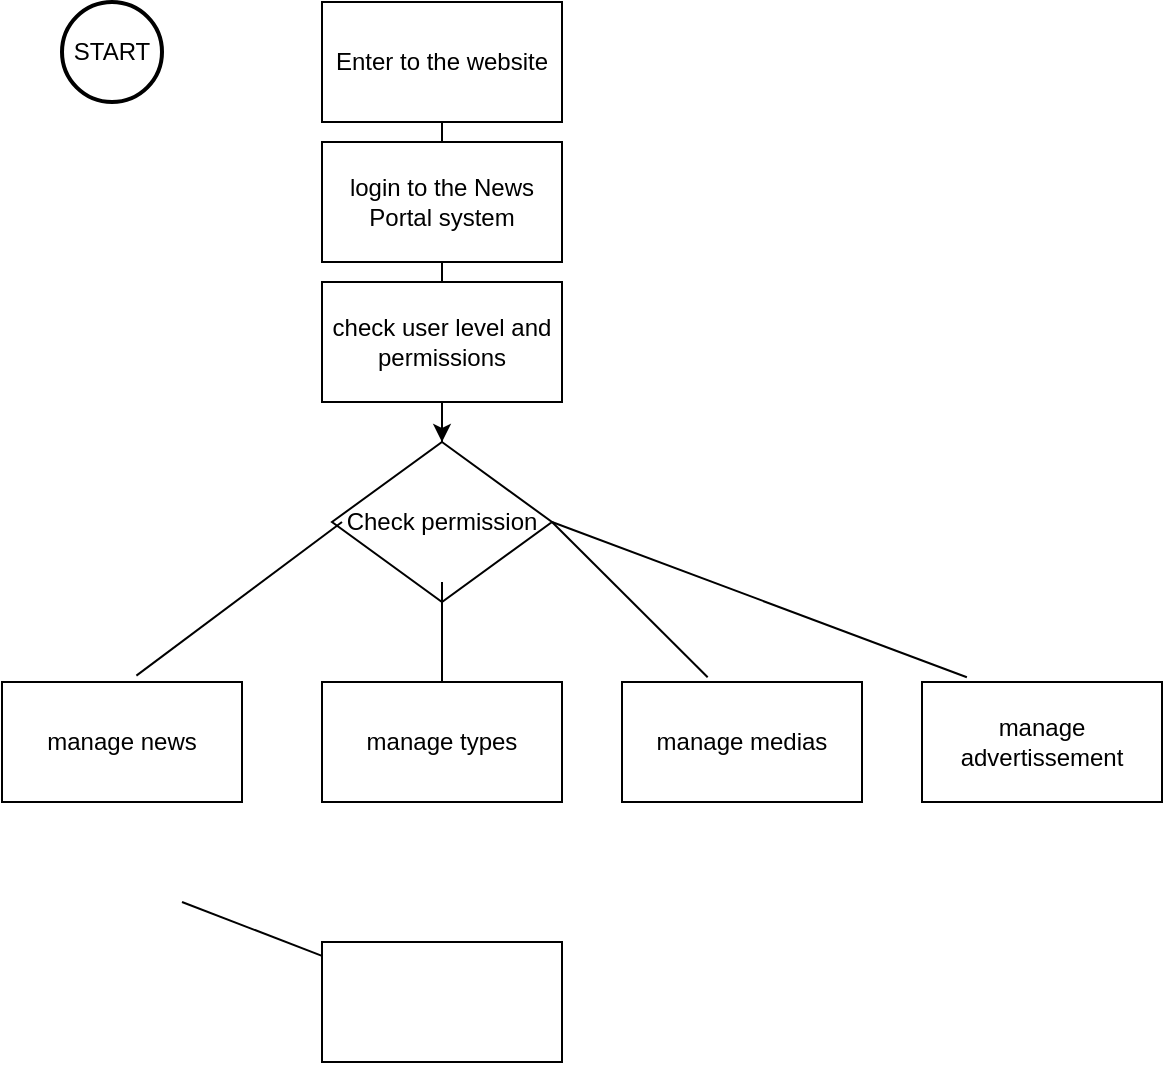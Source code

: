 <mxfile version="20.5.3" type="device"><diagram id="WLF2b9T8HWhgjzdoABG2" name="Page-1"><mxGraphModel dx="1123" dy="579" grid="1" gridSize="10" guides="1" tooltips="1" connect="1" arrows="1" fold="1" page="1" pageScale="1" pageWidth="827" pageHeight="1169" math="0" shadow="0"><root><mxCell id="0"/><mxCell id="1" parent="0"/><mxCell id="teRErHBc9dNcKIMnREGi-3" value="START" style="strokeWidth=2;html=1;shape=mxgraph.flowchart.start_2;whiteSpace=wrap;" vertex="1" parent="1"><mxGeometry x="40" y="60" width="50" height="50" as="geometry"/></mxCell><mxCell id="teRErHBc9dNcKIMnREGi-4" value="Enter to the website" style="rounded=0;whiteSpace=wrap;html=1;fontSize=12;horizontal=1;" vertex="1" parent="1"><mxGeometry x="170" y="60" width="120" height="60" as="geometry"/></mxCell><mxCell id="teRErHBc9dNcKIMnREGi-7" value="manage news" style="rounded=0;whiteSpace=wrap;html=1;fontSize=12;" vertex="1" parent="1"><mxGeometry x="10" y="400" width="120" height="60" as="geometry"/></mxCell><mxCell id="teRErHBc9dNcKIMnREGi-22" value="" style="edgeStyle=orthogonalEdgeStyle;rounded=0;orthogonalLoop=1;jettySize=auto;html=1;fontSize=12;" edge="1" parent="1" source="teRErHBc9dNcKIMnREGi-9" target="teRErHBc9dNcKIMnREGi-15"><mxGeometry relative="1" as="geometry"/></mxCell><mxCell id="teRErHBc9dNcKIMnREGi-9" value="check user level and permissions" style="rounded=0;whiteSpace=wrap;html=1;fontSize=12;" vertex="1" parent="1"><mxGeometry x="170" y="200" width="120" height="60" as="geometry"/></mxCell><mxCell id="teRErHBc9dNcKIMnREGi-10" value="manage types" style="rounded=0;whiteSpace=wrap;html=1;fontSize=12;" vertex="1" parent="1"><mxGeometry x="170" y="400" width="120" height="60" as="geometry"/></mxCell><mxCell id="teRErHBc9dNcKIMnREGi-11" value="manage advertissement" style="rounded=0;whiteSpace=wrap;html=1;fontSize=12;" vertex="1" parent="1"><mxGeometry x="470" y="400" width="120" height="60" as="geometry"/></mxCell><mxCell id="teRErHBc9dNcKIMnREGi-12" value="manage medias" style="rounded=0;whiteSpace=wrap;html=1;fontSize=12;" vertex="1" parent="1"><mxGeometry x="320" y="400" width="120" height="60" as="geometry"/></mxCell><mxCell id="teRErHBc9dNcKIMnREGi-13" value="login to the News Portal system" style="rounded=0;whiteSpace=wrap;html=1;fontSize=12;" vertex="1" parent="1"><mxGeometry x="170" y="130" width="120" height="60" as="geometry"/></mxCell><mxCell id="teRErHBc9dNcKIMnREGi-15" value="Check permission" style="rhombus;whiteSpace=wrap;html=1;fontSize=12;" vertex="1" parent="1"><mxGeometry x="175" y="280" width="110" height="80" as="geometry"/></mxCell><mxCell id="teRErHBc9dNcKIMnREGi-18" value="" style="endArrow=none;html=1;rounded=0;fontSize=12;entryX=0.5;entryY=1;entryDx=0;entryDy=0;" edge="1" parent="1" target="teRErHBc9dNcKIMnREGi-4"><mxGeometry width="50" height="50" relative="1" as="geometry"><mxPoint x="230" y="130" as="sourcePoint"/><mxPoint x="255" y="110" as="targetPoint"/></mxGeometry></mxCell><mxCell id="teRErHBc9dNcKIMnREGi-19" value="" style="endArrow=none;html=1;rounded=0;fontSize=12;entryX=0.5;entryY=1;entryDx=0;entryDy=0;" edge="1" parent="1" target="teRErHBc9dNcKIMnREGi-13"><mxGeometry width="50" height="50" relative="1" as="geometry"><mxPoint x="230" y="200" as="sourcePoint"/><mxPoint x="240" y="190" as="targetPoint"/></mxGeometry></mxCell><mxCell id="teRErHBc9dNcKIMnREGi-23" value="" style="endArrow=none;html=1;rounded=0;fontSize=12;exitX=0.56;exitY=-0.053;exitDx=0;exitDy=0;exitPerimeter=0;" edge="1" parent="1" source="teRErHBc9dNcKIMnREGi-7"><mxGeometry width="50" height="50" relative="1" as="geometry"><mxPoint x="130" y="370" as="sourcePoint"/><mxPoint x="180" y="320" as="targetPoint"/></mxGeometry></mxCell><mxCell id="teRErHBc9dNcKIMnREGi-24" value="" style="endArrow=none;html=1;rounded=0;fontSize=12;exitX=0.5;exitY=0;exitDx=0;exitDy=0;" edge="1" parent="1" source="teRErHBc9dNcKIMnREGi-10"><mxGeometry width="50" height="50" relative="1" as="geometry"><mxPoint x="130" y="436.82" as="sourcePoint"/><mxPoint x="230" y="350" as="targetPoint"/></mxGeometry></mxCell><mxCell id="teRErHBc9dNcKIMnREGi-25" value="" style="endArrow=none;html=1;rounded=0;fontSize=12;entryX=0.357;entryY=-0.04;entryDx=0;entryDy=0;entryPerimeter=0;" edge="1" parent="1" target="teRErHBc9dNcKIMnREGi-12"><mxGeometry width="50" height="50" relative="1" as="geometry"><mxPoint x="285" y="320" as="sourcePoint"/><mxPoint x="360" y="390" as="targetPoint"/></mxGeometry></mxCell><mxCell id="teRErHBc9dNcKIMnREGi-26" value="" style="endArrow=none;html=1;rounded=0;fontSize=12;entryX=0.187;entryY=-0.04;entryDx=0;entryDy=0;entryPerimeter=0;" edge="1" parent="1" target="teRErHBc9dNcKIMnREGi-11"><mxGeometry width="50" height="50" relative="1" as="geometry"><mxPoint x="285" y="320" as="sourcePoint"/><mxPoint x="335" y="270" as="targetPoint"/></mxGeometry></mxCell><mxCell id="teRErHBc9dNcKIMnREGi-27" value="" style="endArrow=none;html=1;rounded=0;fontSize=12;" edge="1" parent="1" target="teRErHBc9dNcKIMnREGi-28"><mxGeometry width="50" height="50" relative="1" as="geometry"><mxPoint x="100" y="510" as="sourcePoint"/><mxPoint x="150" y="460" as="targetPoint"/></mxGeometry></mxCell><mxCell id="teRErHBc9dNcKIMnREGi-28" value="" style="rounded=0;whiteSpace=wrap;html=1;fontSize=12;" vertex="1" parent="1"><mxGeometry x="170" y="530" width="120" height="60" as="geometry"/></mxCell></root></mxGraphModel></diagram></mxfile>